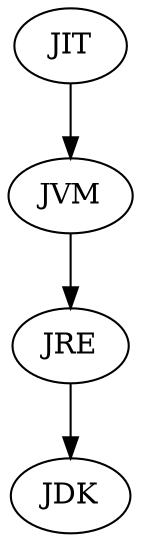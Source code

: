 digraph java {
  JIT -> JVM -> JRE ->  JDK;
}
/*
JIT - это инструмент, который преобразует байт-код в двоичный код (машинный).

JVM - виртуальная машина Java. Включает в себя JIT. Обеспечивает платформа-независимый
способ выполнения кода.

JRE - среда запуска java-программы. Включает в себя JVM и библиотеки Java
классов.

JDK - предоставляет среду разработки и запуска java-программ. Включает в себя JRE,
javac (компилятор Java), стандартные библиотеки, примеры, документацию и
прочее.
*/
